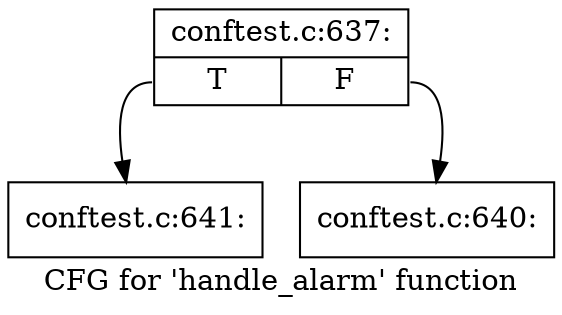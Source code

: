 digraph "CFG for 'handle_alarm' function" {
	label="CFG for 'handle_alarm' function";

	Node0xc2f65d0 [shape=record,label="{conftest.c:637:|{<s0>T|<s1>F}}"];
	Node0xc2f65d0:s0 -> Node0xc35afd0;
	Node0xc2f65d0:s1 -> Node0xc35aa90;
	Node0xc35aa90 [shape=record,label="{conftest.c:640:}"];
	Node0xc35afd0 [shape=record,label="{conftest.c:641:}"];
}
